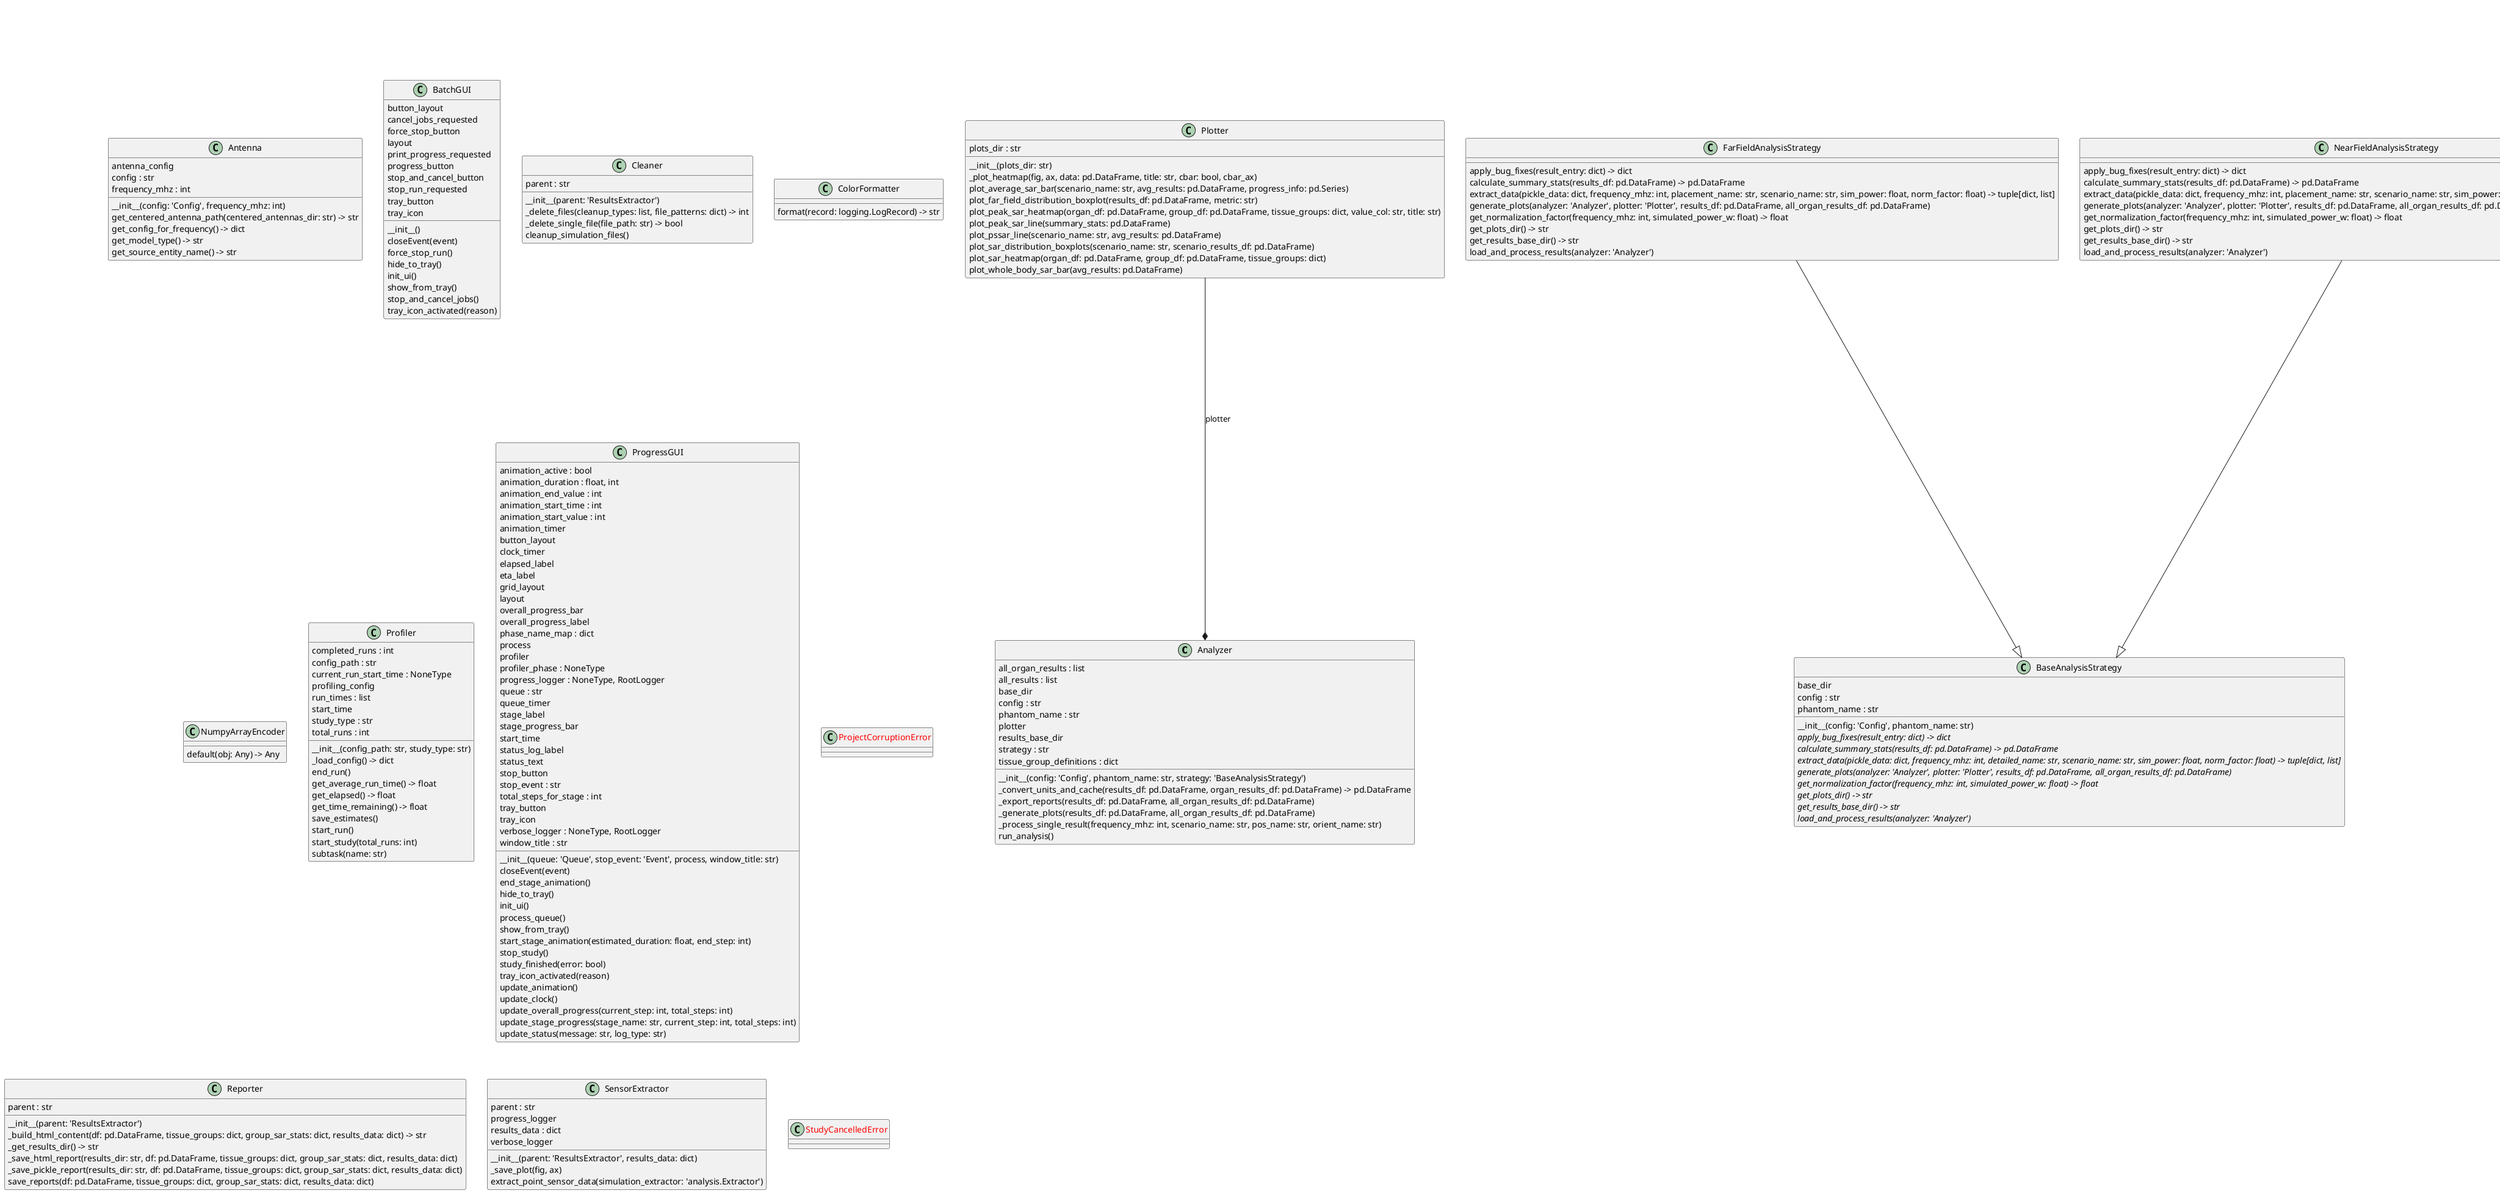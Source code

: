 @startuml classes_GOLIAT
set namespaceSeparator none
class "Analyzer" as src.analysis.analyzer.Analyzer {
  all_organ_results : list
  all_results : list
  base_dir
  config : str
  phantom_name : str
  plotter
  results_base_dir
  strategy : str
  tissue_group_definitions : dict
  __init__(config: 'Config', phantom_name: str, strategy: 'BaseAnalysisStrategy')
  _convert_units_and_cache(results_df: pd.DataFrame, organ_results_df: pd.DataFrame) -> pd.DataFrame
  _export_reports(results_df: pd.DataFrame, all_organ_results_df: pd.DataFrame)
  _generate_plots(results_df: pd.DataFrame, all_organ_results_df: pd.DataFrame)
  _process_single_result(frequency_mhz: int, scenario_name: str, pos_name: str, orient_name: str)
  run_analysis()
}
class "Antenna" as src.antenna.Antenna {
  antenna_config
  config : str
  frequency_mhz : int
  __init__(config: 'Config', frequency_mhz: int)
  get_centered_antenna_path(centered_antennas_dir: str) -> str
  get_config_for_frequency() -> dict
  get_model_type() -> str
  get_source_entity_name() -> str
}
class "BaseAnalysisStrategy" as src.analysis.base_strategy.BaseAnalysisStrategy {
  base_dir
  config : str
  phantom_name : str
  __init__(config: 'Config', phantom_name: str)
  {abstract}apply_bug_fixes(result_entry: dict) -> dict
  {abstract}calculate_summary_stats(results_df: pd.DataFrame) -> pd.DataFrame
  {abstract}extract_data(pickle_data: dict, frequency_mhz: int, detailed_name: str, scenario_name: str, sim_power: float, norm_factor: float) -> tuple[dict, list]
  {abstract}generate_plots(analyzer: 'Analyzer', plotter: 'Plotter', results_df: pd.DataFrame, all_organ_results_df: pd.DataFrame)
  {abstract}get_normalization_factor(frequency_mhz: int, simulated_power_w: float) -> float
  {abstract}get_plots_dir() -> str
  {abstract}get_results_base_dir() -> str
  {abstract}load_and_process_results(analyzer: 'Analyzer')
}
class "BaseAnalysisStrategy" as src.analysis.strategies.BaseAnalysisStrategy {
  base_dir
  config
  phantom_name
  __init__(config, phantom_name)
  {abstract}apply_bug_fixes(result_entry)
  {abstract}calculate_summary_stats(results_df)
  {abstract}extract_data(pickle_data, frequency_mhz, detailed_name, scenario_name, sim_power, norm_factor)
  {abstract}generate_plots(analyzer, plotter, results_df, all_organ_results_df)
  {abstract}get_normalization_factor(frequency_mhz, simulated_power_w)
  {abstract}get_plots_dir()
  {abstract}get_results_base_dir()
  {abstract}load_and_process_results(analyzer)
}
class "BaseSetup" as src.setups.base_setup.BaseSetup {
  config : str
  emfdtd
  model
  progress_logger : str
  s4l_v1
  verbose_logger : str
  __init__(config: 'Config', verbose_logger: 'Logger', progress_logger: 'Logger')
  _add_point_sensors(simulation: 'emfdtd.Simulation', sim_bbox_entity_name: str)
  _apply_simulation_time_and_termination(simulation: 'emfdtd.Simulation', sim_bbox_entity: 'model.Entity', frequency_mhz: int)
  _finalize_setup(project_manager: 'ProjectManager', simulation: 'emfdtd.Simulation', all_simulation_parts: list, frequency_mhz: int)
  _setup_solver_settings(simulation: 'emfdtd.Simulation')
  {abstract}run_full_setup(project_manager: 'ProjectManager')
}
class "BaseStudy" as src.studies.base_study.BaseStudy {
  base_dir
  config
  gui : str
  line_profiler : NoneType
  profiler
  progress_logger : NoneType, RootLogger
  project_manager
  study_type : str
  verbose_logger : NoneType, RootLogger
  __init__(study_type: str, config_filename: str, gui: 'QueueGUI', profiler)
  _check_for_stop_signal()
  {abstract}_run_study()
  _setup_line_profiler(subtask_name: str, instance) -> tuple
  end_stage_animation()
  run()
  start_stage_animation(task_name: str, end_value: int)
  subtask(task_name: str, instance_to_profile)
}
class "BatchGUI" as src.osparc_batch.gui.BatchGUI {
  button_layout
  cancel_jobs_requested
  force_stop_button
  layout
  print_progress_requested
  progress_button
  stop_and_cancel_button
  stop_run_requested
  tray_button
  tray_icon
  __init__()
  closeEvent(event)
  force_stop_run()
  hide_to_tray()
  init_ui()
  show_from_tray()
  stop_and_cancel_jobs()
  tray_icon_activated(reason)
}
class "BoundarySetup" as src.setups.boundary_setup.BoundarySetup {
  simulation : str
  __init__(config: 'Config', simulation: 'emfdtd.Simulation', verbose_logger: 'Logger', progress_logger: 'Logger')
  setup_boundary_conditions()
}
class "Cleaner" as src.extraction.cleaner.Cleaner {
  parent : str
  __init__(parent: 'ResultsExtractor')
  _delete_files(cleanup_types: list, file_patterns: dict) -> int
  _delete_single_file(file_path: str) -> bool
  cleanup_simulation_files()
}
class "ColorFormatter" as src.logging_manager.ColorFormatter {
  format(record: logging.LogRecord) -> str
}
class "Config" as src.config.Config <<input>> {
  base_dir : str
  config
  config_path
  material_mapping
  material_mapping_path
  profiling_config
  profiling_config_path
  __init__(base_dir: str, config_filename: str)
  _load_config_with_inheritance(path: str) -> dict
  _load_json(path: str) -> dict
  _resolve_config_path(config_filename: str, base_path: str) -> str
  get_antenna_component_names(antenna_model_type: str) -> list
  get_antenna_config() -> dict
  get_auto_cleanup_previous_results() -> list
  get_bandwidth() -> float
  get_download_email() -> str
  get_excitation_type() -> str
  get_freespace_expansion() -> list
  get_gridding_parameters() -> dict
  get_line_profiling_config() -> dict
  get_manual_isolve() -> bool
  get_material_mapping(phantom_name: str) -> dict
  get_only_write_input_file() -> bool
  get_osparc_credentials() -> dict
  get_phantom_definition(phantom_name: str) -> dict
  get_placement_scenario(scenario_name: str) -> dict
  get_profiling_config(study_type: str) -> dict
  get_setting(path: str, default)
  get_simulation_parameters() -> dict
  get_solver_settings() -> dict
}
class "FarFieldAnalysisStrategy" as src.analysis.far_field_strategy.FarFieldAnalysisStrategy {
  apply_bug_fixes(result_entry: dict) -> dict
  calculate_summary_stats(results_df: pd.DataFrame) -> pd.DataFrame
  extract_data(pickle_data: dict, frequency_mhz: int, placement_name: str, scenario_name: str, sim_power: float, norm_factor: float) -> tuple[dict, list]
  generate_plots(analyzer: 'Analyzer', plotter: 'Plotter', results_df: pd.DataFrame, all_organ_results_df: pd.DataFrame)
  get_normalization_factor(frequency_mhz: int, simulated_power_w: float) -> float
  get_plots_dir() -> str
  get_results_base_dir() -> str
  load_and_process_results(analyzer: 'Analyzer')
}
class "FarFieldAnalysisStrategy" as src.analysis.strategies.FarFieldAnalysisStrategy {
  apply_bug_fixes(result_entry)
  calculate_summary_stats(results_df)
  extract_data(pickle_data, frequency_mhz, placement_name, scenario_name, sim_power, norm_factor)
  generate_plots(analyzer, plotter, results_df, all_organ_results_df)
  get_normalization_factor(frequency_mhz, simulated_power_w)
  get_plots_dir()
  get_results_base_dir()
  load_and_process_results(analyzer)
}
class "FarFieldSetup" as src.setups.far_field_setup.FarFieldSetup {
  direction_name : str
  document
  frequency_mhz : int
  phantom_name : str
  polarization_name : str
  project_manager : str
  simulation_type
  __init__(config: 'Config', phantom_name: str, frequency_mhz: int, direction_name: str, polarization_name: str, project_manager: 'ProjectManager', verbose_logger: 'Logger', progress_logger: 'Logger')
  _apply_common_settings(simulation: 'emfdtd.Simulation')
  _create_or_get_simulation_bbox() -> 'model.Entity'
  _create_simulation_entity(bbox_entity: 'model.Entity') -> 'emfdtd.Simulation'
  _finalize_setup(project_manager: 'ProjectManager', simulation: 'emfdtd.Simulation', frequency_mhz: int)
  run_full_setup(phantom_setup: 'PhantomSetup') -> 'emfdtd.Simulation'
}
class "FarFieldStudy" as src.studies.far_field_study.FarFieldStudy {
  __init__(config_filename: str, gui: 'QueueGUI')
  _extract_results_for_project(phantom_name: str, freq: int, simulations_to_extract: list)
  _run_study()
  _validate_auto_cleanup_config(do_setup: bool, do_run: bool, do_extract: bool, auto_cleanup: list)
}
class "GriddingSetup" as src.setups.gridding_setup.GriddingSetup {
  antenna : str
  frequency_mhz : Optional[int]
  placement_name : str
  simulation : str
  units
  __init__(config: 'Config', simulation: 'emfdtd.Simulation', placement_name: str, antenna: 'Antenna', verbose_logger: 'Logger', progress_logger: 'Logger', frequency_mhz: Optional[int])
  _setup_main_grid()
  _setup_subgrids(antenna_components: dict)
  setup_gridding(antenna_components: dict)
}
class "LoggingMixin" as src.logging_manager.LoggingMixin {
  _log(message: str, level: str, log_type: str)
}
class "MaterialSetup" as src.setups.material_setup.MaterialSetup {
  XCoreModeling
  antenna : str
  database
  free_space : bool
  phantom_name : str
  simulation : str
  __init__(config: 'Config', simulation: 'emfdtd.Simulation', antenna: 'Antenna', phantom_name: str, verbose_logger: 'Logger', progress_logger: 'Logger', free_space: bool)
  _assign_antenna_materials(antenna_components: dict)
  _assign_phantom_materials()
  assign_materials(antenna_components: dict, phantom_only: bool)
}
class "NearFieldAnalysisStrategy" as src.analysis.near_field_strategy.NearFieldAnalysisStrategy {
  apply_bug_fixes(result_entry: dict) -> dict
  calculate_summary_stats(results_df: pd.DataFrame) -> pd.DataFrame
  extract_data(pickle_data: dict, frequency_mhz: int, placement_name: str, scenario_name: str, sim_power: float, norm_factor: float) -> tuple[dict, list]
  generate_plots(analyzer: 'Analyzer', plotter: 'Plotter', results_df: pd.DataFrame, all_organ_results_df: pd.DataFrame)
  get_normalization_factor(frequency_mhz: int, simulated_power_w: float) -> float
  get_plots_dir() -> str
  get_results_base_dir() -> str
  load_and_process_results(analyzer: 'Analyzer')
}
class "NearFieldAnalysisStrategy" as src.analysis.strategies.NearFieldAnalysisStrategy {
  apply_bug_fixes(result_entry)
  calculate_summary_stats(results_df)
  extract_data(pickle_data, frequency_mhz, placement_name, scenario_name, sim_power, norm_factor)
  generate_plots(analyzer, plotter, results_df, all_organ_results_df)
  get_normalization_factor(frequency_mhz, simulated_power_w)
  get_plots_dir()
  get_results_base_dir()
  load_and_process_results(analyzer)
}
class "NearFieldSetup" as src.setups.near_field_setup.NearFieldSetup {
  XCoreModeling
  antenna : str
  base_placement_name : str
  document
  free_space : bool
  frequency_mhz : int
  orientation_name : str
  phantom_name : str
  placement_name : str
  position_name : str
  __init__(config: 'Config', phantom_name: str, frequency_mhz: int, scenario_name: str, position_name: str, orientation_name: str, antenna: 'Antenna', verbose_logger: 'Logger', progress_logger: 'Logger', free_space: bool)
  _create_simulation_bbox()
  _finalize_setup(project_manager: 'ProjectManager', simulation: 'emfdtd.Simulation', antenna_components: dict)
  _get_antenna_components() -> dict
  _setup_bounding_boxes()
  _setup_simulation_entity() -> 'emfdtd.Simulation'
  run_full_setup(project_manager: 'ProjectManager', lock) -> 'emfdtd.Simulation'
}
class "NearFieldStudy" as src.studies.near_field_study.NearFieldStudy {
  __init__(config_filename: str, gui: 'QueueGUI')
  _run_placement(phantom_name: str, freq: int, scenario_name: str, position_name: str, orientation_name: str, do_setup: bool, do_run: bool, do_extract: bool)
  _run_study()
  _validate_auto_cleanup_config(do_setup: bool, do_run: bool, do_extract: bool, auto_cleanup: list)
}
class "NumpyArrayEncoder" as src.extraction.json_encoder.NumpyArrayEncoder {
  default(obj: Any) -> Any
}
class "PhantomSetup" as src.setups.phantom_setup.PhantomSetup {
  XCoreModeling
  data
  model
  phantom_name : str
  __init__(config: 'Config', phantom_name: str, verbose_logger: 'Logger', progress_logger: 'Logger')
  _log(message: str, log_type: str)
  ensure_phantom_is_loaded() -> bool
}
class "PlacementSetup" as src.setups.placement_setup.PlacementSetup {
  XCoreMath
  antenna : str
  base_placement_name : str
  free_space : bool
  frequency_mhz : int
  orientation_name : str
  phantom_name : str
  placement_name : str
  position_name : str
  __init__(config: 'Config', phantom_name: str, frequency_mhz: int, scenario_name: str, position_name: str, orientation_name: str, antenna: 'Antenna', verbose_logger: 'Logger', progress_logger: 'Logger', free_space: bool)
  _get_placement_details() -> tuple
  place_antenna()
}
class "Plotter" as src.analysis.plotter.Plotter {
  plots_dir : str
  __init__(plots_dir: str)
  _plot_heatmap(fig, ax, data: pd.DataFrame, title: str, cbar: bool, cbar_ax)
  plot_average_sar_bar(scenario_name: str, avg_results: pd.DataFrame, progress_info: pd.Series)
  plot_far_field_distribution_boxplot(results_df: pd.DataFrame, metric: str)
  plot_peak_sar_heatmap(organ_df: pd.DataFrame, group_df: pd.DataFrame, tissue_groups: dict, value_col: str, title: str)
  plot_peak_sar_line(summary_stats: pd.DataFrame)
  plot_pssar_line(scenario_name: str, avg_results: pd.DataFrame)
  plot_sar_distribution_boxplots(scenario_name: str, scenario_results_df: pd.DataFrame)
  plot_sar_heatmap(organ_df: pd.DataFrame, group_df: pd.DataFrame, tissue_groups: dict)
  plot_whole_body_sar_bar(avg_results: pd.DataFrame)
}
class "PowerExtractor" as src.extraction.power_extractor.PowerExtractor {
  config
  document
  frequency_mhz
  parent : str
  placement_name
  progress_logger
  results_data : dict
  simulation
  study_type
  verbose_logger
  __init__(parent: 'ResultsExtractor', results_data: dict)
  _extract_far_field_power()
  _extract_near_field_power(simulation_extractor: 'analysis.Extractor')
  extract_input_power(simulation_extractor: 'analysis.Extractor')
  extract_power_balance(simulation_extractor: 'analysis.Extractor')
}
class "Profiler" as src.profiler.Profiler {
  completed_phases : set
  completed_simulations : int
  completed_stages_in_phase : int
  config_path : str
  current_phase : NoneType, str
  current_project : int
  execution_control : dict
  phase_start_time : NoneType
  phase_weights : dict
  profiling_config : dict
  run_phase_total_duration : int
  start_time
  study_type : str
  subtask_stack : list
  subtask_times : defaultdict
  total_projects : int
  total_simulations : int
  total_stages_in_phase : int
  __init__(execution_control: dict, profiling_config: dict, study_type: str, config_path: str)
  _calculate_phase_weights() -> dict
  complete_run_phase()
  end_stage()
  get_subtask_estimate(task_name: str) -> float
  get_time_remaining(current_stage_progress: float) -> float
  get_weighted_progress(phase_name: str, phase_progress_ratio: float) -> float
  save_estimates()
  set_current_project(project_index: int)
  set_project_scope(total_projects: int)
  set_total_simulations(total: int)
  start_stage(phase_name: str, total_stages: int)
  update_and_save_estimates()
}
class "Profiler" as src.utils.Profiler {
  completed_runs : int
  config_path : str
  current_run_start_time : NoneType
  profiling_config
  run_times : list
  start_time
  study_type : str
  total_runs : int
  __init__(config_path: str, study_type: str)
  _load_config() -> dict
  end_run()
  get_average_run_time() -> float
  get_elapsed() -> float
  get_time_remaining() -> float
  save_estimates()
  start_run()
  start_study(total_runs: int)
  subtask(name: str)
}
class "ProgressGUI" as src.gui_manager.ProgressGUI {
  animation_active : bool
  animation_duration : float, int
  animation_end_value : int
  animation_start_time : int
  animation_start_value : int
  animation_timer
  button_layout
  clock_timer
  elapsed_label
  eta_label
  grid_layout
  layout
  overall_progress_bar
  overall_progress_label
  phase_name_map : dict
  process
  profiler
  profiler_phase : NoneType
  progress_logger : NoneType, RootLogger
  queue : str
  queue_timer
  stage_label
  stage_progress_bar
  start_time
  status_log_label
  status_text
  stop_button
  stop_event : str
  total_steps_for_stage : int
  tray_button
  tray_icon
  verbose_logger : NoneType, RootLogger
  window_title : str
  __init__(queue: 'Queue', stop_event: 'Event', process, window_title: str)
  closeEvent(event)
  end_stage_animation()
  hide_to_tray()
  init_ui()
  process_queue()
  show_from_tray()
  start_stage_animation(estimated_duration: float, end_step: int)
  stop_study()
  study_finished(error: bool)
  tray_icon_activated(reason)
  update_animation()
  update_clock()
  update_overall_progress(current_step: int, total_steps: int)
  update_stage_progress(stage_name: str, current_step: int, total_steps: int)
  update_status(message: str, log_type: str)
}
class "<color:red>ProjectCorruptionError</color>" as src.project_manager.ProjectCorruptionError {
}
class "ProjectManager" as src.project_manager.ProjectManager {
  config : str
  document
  execution_control
  gui : str
  progress_logger : str
  project_path : NoneType
  verbose_logger : str
  __init__(config: 'Config', verbose_logger: 'Logger', progress_logger: 'Logger', gui: 'QueueGUI')
  _is_valid_smash_file() -> bool
  cleanup()
  close()
  create_new()
  create_or_open_project(phantom_name: str, frequency_mhz: int, scenario_name: str, position_name: str, orientation_name: str)
  open()
  reload_project()
  save()
}
class "QueueGUI" as src.gui_manager.QueueGUI {
  profiler : str
  progress_logger : str
  queue : str
  stop_event : str
  verbose_logger : str
  __init__(queue: 'Queue', stop_event: 'Event', profiler: 'Profiler', progress_logger: 'Logger', verbose_logger: 'Logger')
  end_stage_animation()
  is_stopped() -> bool
  log(message: str, level: str, log_type: str)
  {abstract}process_events()
  start_stage_animation(task_name: str, end_value: int)
  update_overall_progress(current_step: int, total_steps: int)
  update_profiler()
  update_stage_progress(stage_name: str, current_step: int, total_steps: int)
}
class "Reporter" as src.extraction.reporter.Reporter {
  parent : str
  __init__(parent: 'ResultsExtractor')
  _build_html_content(df: pd.DataFrame, tissue_groups: dict, group_sar_stats: dict, results_data: dict) -> str
  _get_results_dir() -> str
  _save_html_report(results_dir: str, df: pd.DataFrame, tissue_groups: dict, group_sar_stats: dict, results_data: dict)
  _save_pickle_report(results_dir: str, df: pd.DataFrame, tissue_groups: dict, group_sar_stats: dict, results_data: dict)
  save_reports(df: pd.DataFrame, tissue_groups: dict, group_sar_stats: dict, results_data: dict)
}
class "ResultsExtractor" as src.results_extractor.ResultsExtractor {
  analysis
  config : str
  document
  free_space : bool
  frequency_mhz : int
  gui : str
  orientation_name : str
  phantom_name : str
  placement_name : str
  progress_logger : str
  simulation : str
  study : str
  study_type : str
  units
  verbose_logger : str
  __init__(config: 'Config', simulation: 's4l_v1.simulation.emfdtd.Simulation', phantom_name: str, frequency_mhz: int, scenario_name: str, position_name: str, orientation_name: str, study_type: str, verbose_logger: 'Logger', progress_logger: 'Logger', free_space: bool, gui: 'QueueGUI', study: 'BaseStudy')
  _save_json_results(results_data: dict)
  extract()
}
class "SarExtractor" as src.extraction.sar_extractor.SarExtractor {
  analysis
  config
  document
  parent : str
  phantom_name
  placement_name
  progress_logger
  results_data : dict
  simulation
  units
  verbose_logger
  __init__(parent: 'ResultsExtractor', results_data: dict)
  _calculate_group_sar(df: pd.DataFrame, tissue_groups: dict) -> dict
  _define_tissue_groups(available_tissues: list) -> dict
  extract_peak_sar_details(em_sensor_extractor: 'analysis.Extractor')
  extract_sar_statistics(simulation_extractor: 'analysis.Extractor')
}
class "SensorExtractor" as src.extraction.sensor_extractor.SensorExtractor {
  parent : str
  progress_logger
  results_data : dict
  verbose_logger
  __init__(parent: 'ResultsExtractor', results_data: dict)
  _save_plot(fig, ax)
  extract_point_sensor_data(simulation_extractor: 'analysis.Extractor')
}
class "SimulationRunner" as src.simulation_runner.SimulationRunner <<control>> {
  config : str
  document
  gui : str
  progress_logger : str
  project_path : str
  simulations : list
  study : str
  verbose_logger : str
  __init__(config: 'Config', project_path: str, simulations: Union['s4l_v1.simulation.emfdtd.Simulation', List['s4l_v1.simulation.emfdtd.Simulation']], verbose_logger: 'Logger', progress_logger: 'Logger', gui: 'QueueGUI', study: 'BaseStudy')
  _get_server_id(server_name: str) -> str
  _run_isolve_manual(simulation: 's4l_v1.simulation.emfdtd.Simulation')
  _run_osparc_direct(simulation: 's4l_v1.simulation.emfdtd.Simulation', server_name: str)
  run(simulation: 's4l_v1.simulation.emfdtd.Simulation')
  run_all()
}
class "SourceSetup" as src.setups.source_setup.SourceSetup {
  antenna : str
  free_space : bool
  frequency_mhz : int
  simulation : str
  units
  __init__(config: 'Config', simulation: 'emfdtd.Simulation', frequency_mhz: int, antenna: 'Antenna', verbose_logger: 'Logger', progress_logger: 'Logger', free_space: bool)
  setup_source_and_sensors(antenna_components: dict)
}
class "<color:red>StudyCancelledError</color>" as src.utils.StudyCancelledError {
}
class "Worker" as src.osparc_batch.worker.Worker {
  client_cfg : NoneType
  config : NoneType
  config_path : str
  download_and_process_results : Callable[..., Any]
  download_executor : ThreadPoolExecutor
  downloaded_jobs : set
  file_retries : dict
  file_to_job_id : dict
  finished
  get_osparc_client_config : Callable[..., Any]
  get_progress_report : Callable[..., str]
  input_files : list
  job_statuses : dict
  jobs_being_downloaded : set
  logger : Logger
  main_process_logic : Callable[..., Any]
  progress
  running_jobs : dict
  status_update_requested
  stop_requested : bool
  timer
  __init__(config_path: str, logger: logging.Logger, get_osparc_client_config_func: Callable[..., Any], download_and_process_results_func: Callable[..., Any], get_progress_report_func: Callable[..., str], main_process_logic_func: Callable[..., Any])
  _check_jobs_status()
  _download_job_in_thread(job, solver, file_path: Path)
  _update_job_status(job_id: str, status: str)
  cancel_jobs()
  request_progress_report()
  run()
  stop()
}
src.analysis.far_field_strategy.FarFieldAnalysisStrategy --|> src.analysis.base_strategy.BaseAnalysisStrategy
src.analysis.near_field_strategy.NearFieldAnalysisStrategy --|> src.analysis.base_strategy.BaseAnalysisStrategy
src.analysis.strategies.FarFieldAnalysisStrategy --|> src.analysis.strategies.BaseAnalysisStrategy
src.analysis.strategies.NearFieldAnalysisStrategy --|> src.analysis.strategies.BaseAnalysisStrategy
src.extraction.power_extractor.PowerExtractor --|> src.logging_manager.LoggingMixin
src.extraction.sar_extractor.SarExtractor --|> src.logging_manager.LoggingMixin
src.gui_manager.QueueGUI --|> src.logging_manager.LoggingMixin
src.project_manager.ProjectManager --|> src.logging_manager.LoggingMixin
src.results_extractor.ResultsExtractor --|> src.logging_manager.LoggingMixin
src.setups.base_setup.BaseSetup --|> src.logging_manager.LoggingMixin
src.setups.boundary_setup.BoundarySetup --|> src.setups.base_setup.BaseSetup
src.setups.far_field_setup.FarFieldSetup --|> src.setups.base_setup.BaseSetup
src.setups.gridding_setup.GriddingSetup --|> src.setups.base_setup.BaseSetup
src.setups.material_setup.MaterialSetup --|> src.setups.base_setup.BaseSetup
src.setups.near_field_setup.NearFieldSetup --|> src.setups.base_setup.BaseSetup
src.setups.phantom_setup.PhantomSetup --|> src.setups.base_setup.BaseSetup
src.setups.placement_setup.PlacementSetup --|> src.setups.base_setup.BaseSetup
src.setups.source_setup.SourceSetup --|> src.setups.base_setup.BaseSetup
src.simulation_runner.SimulationRunner --|> src.logging_manager.LoggingMixin
src.studies.base_study.BaseStudy --|> src.logging_manager.LoggingMixin
src.studies.far_field_study.FarFieldStudy --|> src.studies.base_study.BaseStudy
src.studies.near_field_study.NearFieldStudy --|> src.studies.base_study.BaseStudy
src.analysis.plotter.Plotter --* src.analysis.analyzer.Analyzer : plotter
src.config.Config --* src.studies.base_study.BaseStudy : config
src.profiler.Profiler --* src.studies.base_study.BaseStudy : profiler
src.project_manager.ProjectManager --* src.studies.base_study.BaseStudy : project_manager
src.config.Config --o src.osparc_batch.worker.Worker : config
@enduml
